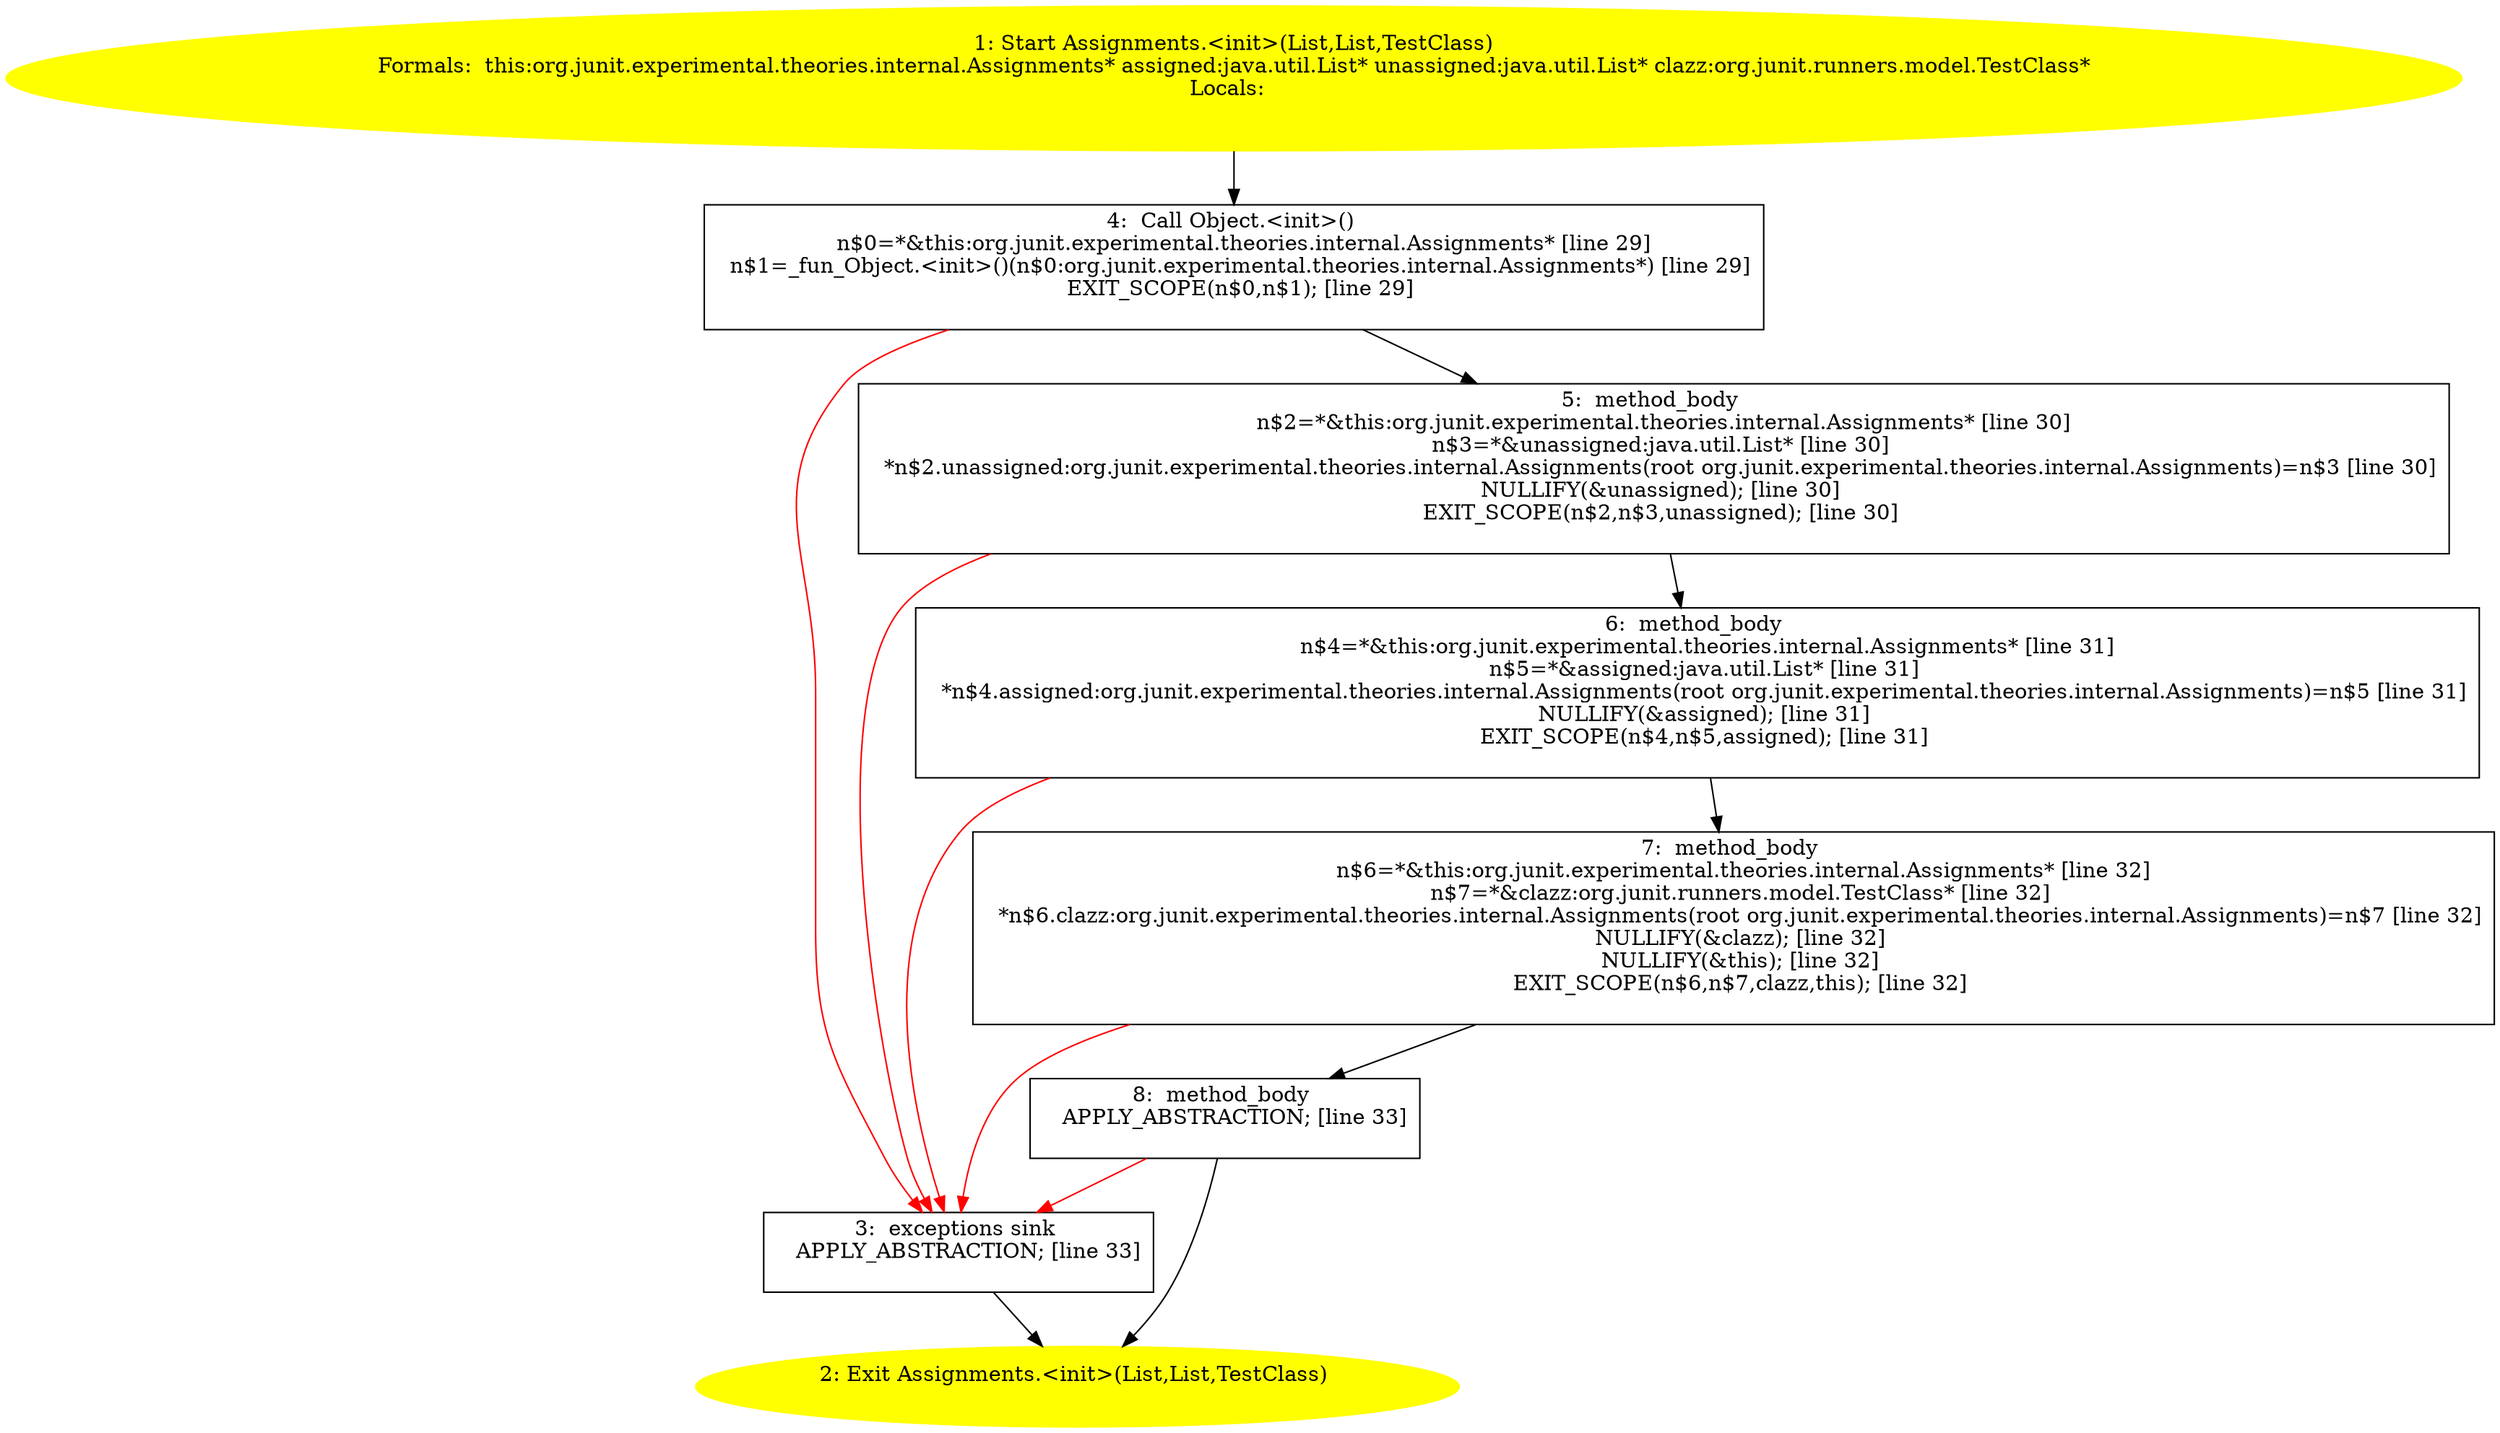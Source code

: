 /* @generated */
digraph cfg {
"org.junit.experimental.theories.internal.Assignments.<init>(java.util.List,java.util.List,org.junit..16d47720dbc09f72b4922fd94cceb3fa_1" [label="1: Start Assignments.<init>(List,List,TestClass)\nFormals:  this:org.junit.experimental.theories.internal.Assignments* assigned:java.util.List* unassigned:java.util.List* clazz:org.junit.runners.model.TestClass*\nLocals:  \n  " color=yellow style=filled]
	

	 "org.junit.experimental.theories.internal.Assignments.<init>(java.util.List,java.util.List,org.junit..16d47720dbc09f72b4922fd94cceb3fa_1" -> "org.junit.experimental.theories.internal.Assignments.<init>(java.util.List,java.util.List,org.junit..16d47720dbc09f72b4922fd94cceb3fa_4" ;
"org.junit.experimental.theories.internal.Assignments.<init>(java.util.List,java.util.List,org.junit..16d47720dbc09f72b4922fd94cceb3fa_2" [label="2: Exit Assignments.<init>(List,List,TestClass) \n  " color=yellow style=filled]
	

"org.junit.experimental.theories.internal.Assignments.<init>(java.util.List,java.util.List,org.junit..16d47720dbc09f72b4922fd94cceb3fa_3" [label="3:  exceptions sink \n   APPLY_ABSTRACTION; [line 33]\n " shape="box"]
	

	 "org.junit.experimental.theories.internal.Assignments.<init>(java.util.List,java.util.List,org.junit..16d47720dbc09f72b4922fd94cceb3fa_3" -> "org.junit.experimental.theories.internal.Assignments.<init>(java.util.List,java.util.List,org.junit..16d47720dbc09f72b4922fd94cceb3fa_2" ;
"org.junit.experimental.theories.internal.Assignments.<init>(java.util.List,java.util.List,org.junit..16d47720dbc09f72b4922fd94cceb3fa_4" [label="4:  Call Object.<init>() \n   n$0=*&this:org.junit.experimental.theories.internal.Assignments* [line 29]\n  n$1=_fun_Object.<init>()(n$0:org.junit.experimental.theories.internal.Assignments*) [line 29]\n  EXIT_SCOPE(n$0,n$1); [line 29]\n " shape="box"]
	

	 "org.junit.experimental.theories.internal.Assignments.<init>(java.util.List,java.util.List,org.junit..16d47720dbc09f72b4922fd94cceb3fa_4" -> "org.junit.experimental.theories.internal.Assignments.<init>(java.util.List,java.util.List,org.junit..16d47720dbc09f72b4922fd94cceb3fa_5" ;
	 "org.junit.experimental.theories.internal.Assignments.<init>(java.util.List,java.util.List,org.junit..16d47720dbc09f72b4922fd94cceb3fa_4" -> "org.junit.experimental.theories.internal.Assignments.<init>(java.util.List,java.util.List,org.junit..16d47720dbc09f72b4922fd94cceb3fa_3" [color="red" ];
"org.junit.experimental.theories.internal.Assignments.<init>(java.util.List,java.util.List,org.junit..16d47720dbc09f72b4922fd94cceb3fa_5" [label="5:  method_body \n   n$2=*&this:org.junit.experimental.theories.internal.Assignments* [line 30]\n  n$3=*&unassigned:java.util.List* [line 30]\n  *n$2.unassigned:org.junit.experimental.theories.internal.Assignments(root org.junit.experimental.theories.internal.Assignments)=n$3 [line 30]\n  NULLIFY(&unassigned); [line 30]\n  EXIT_SCOPE(n$2,n$3,unassigned); [line 30]\n " shape="box"]
	

	 "org.junit.experimental.theories.internal.Assignments.<init>(java.util.List,java.util.List,org.junit..16d47720dbc09f72b4922fd94cceb3fa_5" -> "org.junit.experimental.theories.internal.Assignments.<init>(java.util.List,java.util.List,org.junit..16d47720dbc09f72b4922fd94cceb3fa_6" ;
	 "org.junit.experimental.theories.internal.Assignments.<init>(java.util.List,java.util.List,org.junit..16d47720dbc09f72b4922fd94cceb3fa_5" -> "org.junit.experimental.theories.internal.Assignments.<init>(java.util.List,java.util.List,org.junit..16d47720dbc09f72b4922fd94cceb3fa_3" [color="red" ];
"org.junit.experimental.theories.internal.Assignments.<init>(java.util.List,java.util.List,org.junit..16d47720dbc09f72b4922fd94cceb3fa_6" [label="6:  method_body \n   n$4=*&this:org.junit.experimental.theories.internal.Assignments* [line 31]\n  n$5=*&assigned:java.util.List* [line 31]\n  *n$4.assigned:org.junit.experimental.theories.internal.Assignments(root org.junit.experimental.theories.internal.Assignments)=n$5 [line 31]\n  NULLIFY(&assigned); [line 31]\n  EXIT_SCOPE(n$4,n$5,assigned); [line 31]\n " shape="box"]
	

	 "org.junit.experimental.theories.internal.Assignments.<init>(java.util.List,java.util.List,org.junit..16d47720dbc09f72b4922fd94cceb3fa_6" -> "org.junit.experimental.theories.internal.Assignments.<init>(java.util.List,java.util.List,org.junit..16d47720dbc09f72b4922fd94cceb3fa_7" ;
	 "org.junit.experimental.theories.internal.Assignments.<init>(java.util.List,java.util.List,org.junit..16d47720dbc09f72b4922fd94cceb3fa_6" -> "org.junit.experimental.theories.internal.Assignments.<init>(java.util.List,java.util.List,org.junit..16d47720dbc09f72b4922fd94cceb3fa_3" [color="red" ];
"org.junit.experimental.theories.internal.Assignments.<init>(java.util.List,java.util.List,org.junit..16d47720dbc09f72b4922fd94cceb3fa_7" [label="7:  method_body \n   n$6=*&this:org.junit.experimental.theories.internal.Assignments* [line 32]\n  n$7=*&clazz:org.junit.runners.model.TestClass* [line 32]\n  *n$6.clazz:org.junit.experimental.theories.internal.Assignments(root org.junit.experimental.theories.internal.Assignments)=n$7 [line 32]\n  NULLIFY(&clazz); [line 32]\n  NULLIFY(&this); [line 32]\n  EXIT_SCOPE(n$6,n$7,clazz,this); [line 32]\n " shape="box"]
	

	 "org.junit.experimental.theories.internal.Assignments.<init>(java.util.List,java.util.List,org.junit..16d47720dbc09f72b4922fd94cceb3fa_7" -> "org.junit.experimental.theories.internal.Assignments.<init>(java.util.List,java.util.List,org.junit..16d47720dbc09f72b4922fd94cceb3fa_8" ;
	 "org.junit.experimental.theories.internal.Assignments.<init>(java.util.List,java.util.List,org.junit..16d47720dbc09f72b4922fd94cceb3fa_7" -> "org.junit.experimental.theories.internal.Assignments.<init>(java.util.List,java.util.List,org.junit..16d47720dbc09f72b4922fd94cceb3fa_3" [color="red" ];
"org.junit.experimental.theories.internal.Assignments.<init>(java.util.List,java.util.List,org.junit..16d47720dbc09f72b4922fd94cceb3fa_8" [label="8:  method_body \n   APPLY_ABSTRACTION; [line 33]\n " shape="box"]
	

	 "org.junit.experimental.theories.internal.Assignments.<init>(java.util.List,java.util.List,org.junit..16d47720dbc09f72b4922fd94cceb3fa_8" -> "org.junit.experimental.theories.internal.Assignments.<init>(java.util.List,java.util.List,org.junit..16d47720dbc09f72b4922fd94cceb3fa_2" ;
	 "org.junit.experimental.theories.internal.Assignments.<init>(java.util.List,java.util.List,org.junit..16d47720dbc09f72b4922fd94cceb3fa_8" -> "org.junit.experimental.theories.internal.Assignments.<init>(java.util.List,java.util.List,org.junit..16d47720dbc09f72b4922fd94cceb3fa_3" [color="red" ];
}
